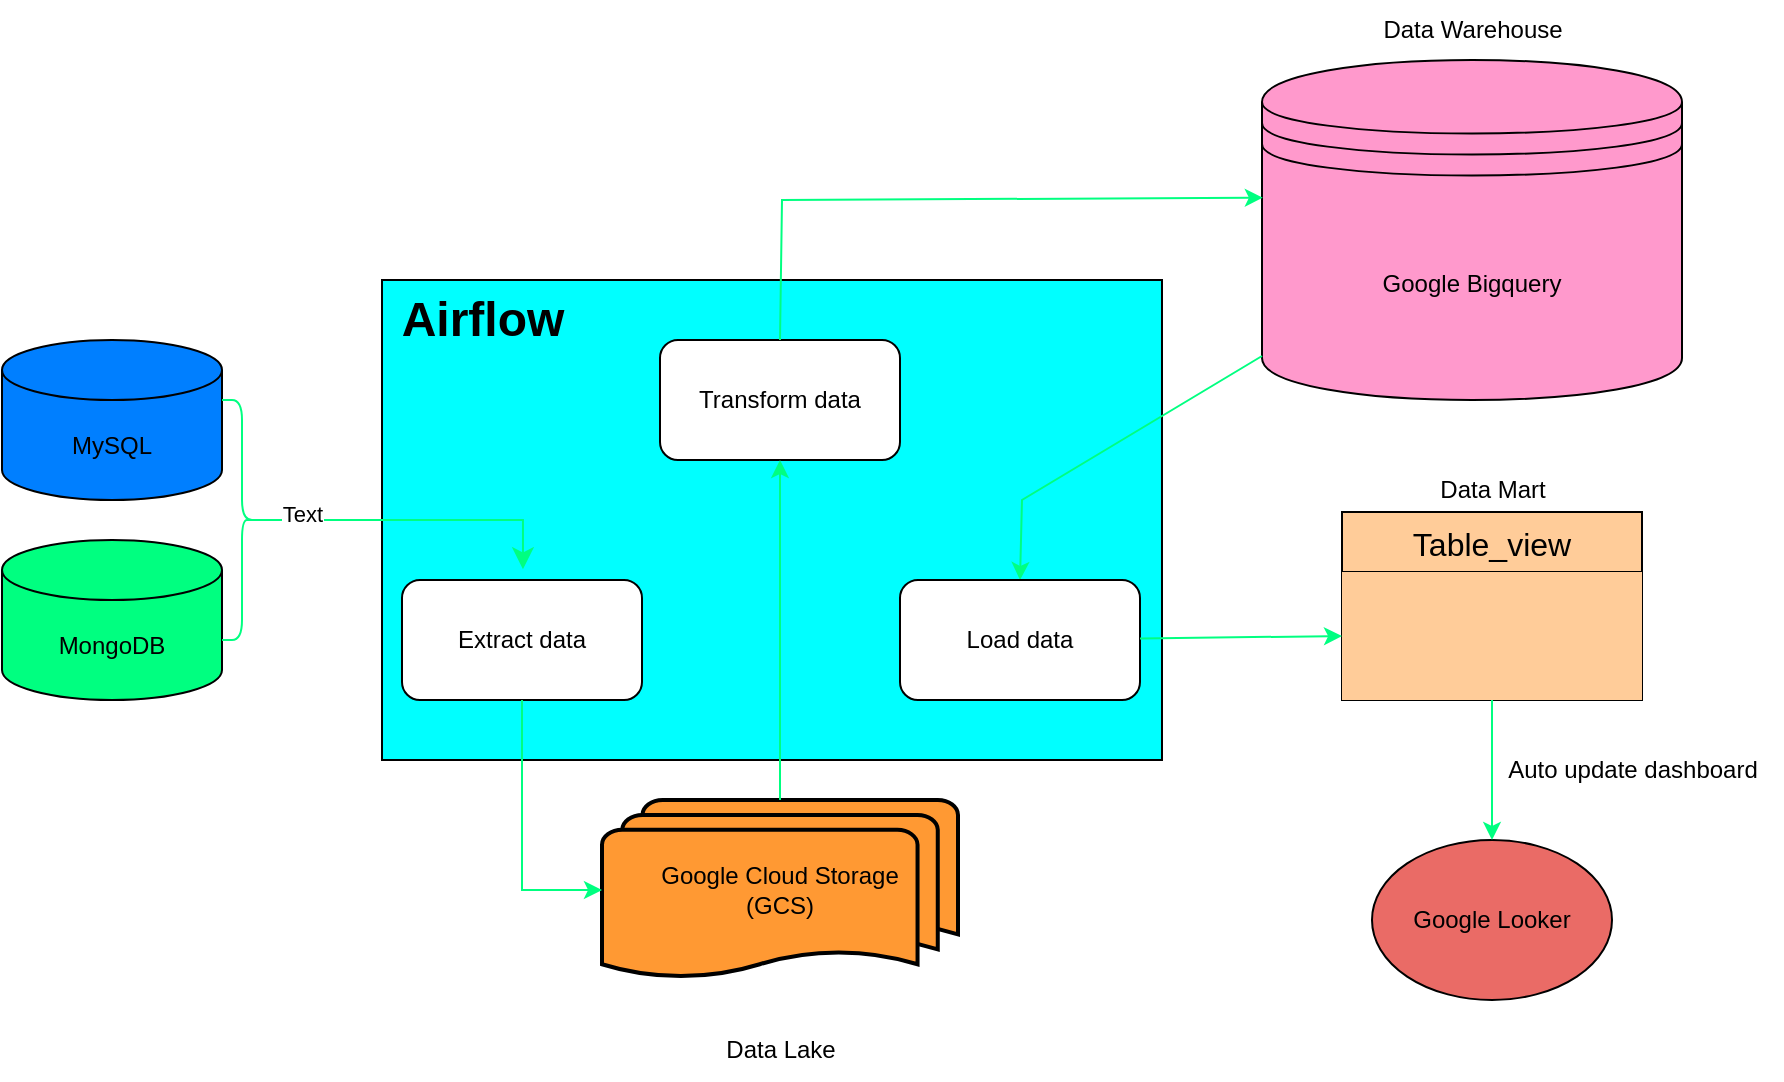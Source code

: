 <mxfile version="22.0.8" type="github">
  <diagram name="Trang-1" id="rsTrPgpdYaaQ_Xsguely">
    <mxGraphModel dx="2222" dy="652" grid="1" gridSize="10" guides="1" tooltips="1" connect="1" arrows="1" fold="1" page="1" pageScale="1" pageWidth="827" pageHeight="1169" math="0" shadow="0">
      <root>
        <mxCell id="0" />
        <mxCell id="1" parent="0" />
        <mxCell id="7S6xeoXfTRGh5N-Alklt-53" value="" style="rounded=0;whiteSpace=wrap;html=1;fillColor=#00FFFF;" parent="1" vertex="1">
          <mxGeometry x="120" y="160" width="390" height="240" as="geometry" />
        </mxCell>
        <mxCell id="7S6xeoXfTRGh5N-Alklt-1" value="MongoDB" style="shape=cylinder3;whiteSpace=wrap;html=1;boundedLbl=1;backgroundOutline=1;size=15;fillColor=#00FF80;" parent="1" vertex="1">
          <mxGeometry x="-70" y="290" width="110" height="80" as="geometry" />
        </mxCell>
        <mxCell id="7S6xeoXfTRGh5N-Alklt-2" value="MySQL" style="shape=cylinder3;whiteSpace=wrap;html=1;boundedLbl=1;backgroundOutline=1;size=15;fillColor=#007FFF;" parent="1" vertex="1">
          <mxGeometry x="-70" y="190" width="110" height="80" as="geometry" />
        </mxCell>
        <mxCell id="7S6xeoXfTRGh5N-Alklt-3" value="Extract data" style="rounded=1;whiteSpace=wrap;html=1;" parent="1" vertex="1">
          <mxGeometry x="130" y="310" width="120" height="60" as="geometry" />
        </mxCell>
        <mxCell id="7S6xeoXfTRGh5N-Alklt-9" value="Transform data" style="rounded=1;whiteSpace=wrap;html=1;" parent="1" vertex="1">
          <mxGeometry x="259" y="190" width="120" height="60" as="geometry" />
        </mxCell>
        <mxCell id="7S6xeoXfTRGh5N-Alklt-12" value="Data Lake" style="text;html=1;align=center;verticalAlign=middle;resizable=0;points=[];autosize=1;strokeColor=none;fillColor=none;" parent="1" vertex="1">
          <mxGeometry x="279" y="530" width="80" height="30" as="geometry" />
        </mxCell>
        <mxCell id="7S6xeoXfTRGh5N-Alklt-13" value="Google Bigquery" style="shape=datastore;whiteSpace=wrap;html=1;fillColor=#FF99CC;" parent="1" vertex="1">
          <mxGeometry x="560" y="50" width="210" height="170" as="geometry" />
        </mxCell>
        <mxCell id="7S6xeoXfTRGh5N-Alklt-27" value="Table_view" style="shape=table;startSize=30;container=1;collapsible=0;childLayout=tableLayout;strokeColor=default;fontSize=16;fillColor=#FFCC99;" parent="1" vertex="1">
          <mxGeometry x="600" y="276" width="150" height="94.0" as="geometry" />
        </mxCell>
        <mxCell id="7S6xeoXfTRGh5N-Alklt-28" value="" style="shape=tableRow;horizontal=0;startSize=0;swimlaneHead=0;swimlaneBody=0;strokeColor=inherit;top=0;left=0;bottom=0;right=0;collapsible=0;dropTarget=0;fillColor=none;points=[[0,0.5],[1,0.5]];portConstraint=eastwest;fontSize=16;" parent="7S6xeoXfTRGh5N-Alklt-27" vertex="1">
          <mxGeometry y="30" width="150" height="20" as="geometry" />
        </mxCell>
        <mxCell id="7S6xeoXfTRGh5N-Alklt-29" value="" style="shape=partialRectangle;html=1;whiteSpace=wrap;connectable=0;strokeColor=inherit;overflow=hidden;fillColor=#FFCC99;top=0;left=0;bottom=0;right=0;pointerEvents=1;fontSize=16;" parent="7S6xeoXfTRGh5N-Alklt-28" vertex="1">
          <mxGeometry width="50" height="20" as="geometry">
            <mxRectangle width="50" height="20" as="alternateBounds" />
          </mxGeometry>
        </mxCell>
        <mxCell id="7S6xeoXfTRGh5N-Alklt-30" value="" style="shape=partialRectangle;html=1;whiteSpace=wrap;connectable=0;strokeColor=inherit;overflow=hidden;fillColor=#FFCC99;top=0;left=0;bottom=0;right=0;pointerEvents=1;fontSize=16;" parent="7S6xeoXfTRGh5N-Alklt-28" vertex="1">
          <mxGeometry x="50" width="45" height="20" as="geometry">
            <mxRectangle width="45" height="20" as="alternateBounds" />
          </mxGeometry>
        </mxCell>
        <mxCell id="7S6xeoXfTRGh5N-Alklt-31" value="" style="shape=partialRectangle;html=1;whiteSpace=wrap;connectable=0;strokeColor=inherit;overflow=hidden;fillColor=#FFCC99;top=0;left=0;bottom=0;right=0;pointerEvents=1;fontSize=16;" parent="7S6xeoXfTRGh5N-Alklt-28" vertex="1">
          <mxGeometry x="95" width="55" height="20" as="geometry">
            <mxRectangle width="55" height="20" as="alternateBounds" />
          </mxGeometry>
        </mxCell>
        <mxCell id="7S6xeoXfTRGh5N-Alklt-32" value="" style="shape=tableRow;horizontal=0;startSize=0;swimlaneHead=0;swimlaneBody=0;strokeColor=inherit;top=0;left=0;bottom=0;right=0;collapsible=0;dropTarget=0;fillColor=none;points=[[0,0.5],[1,0.5]];portConstraint=eastwest;fontSize=16;" parent="7S6xeoXfTRGh5N-Alklt-27" vertex="1">
          <mxGeometry y="50" width="150" height="24" as="geometry" />
        </mxCell>
        <mxCell id="7S6xeoXfTRGh5N-Alklt-33" value="" style="shape=partialRectangle;html=1;whiteSpace=wrap;connectable=0;strokeColor=inherit;overflow=hidden;fillColor=#FFCC99;top=0;left=0;bottom=0;right=0;pointerEvents=1;fontSize=16;" parent="7S6xeoXfTRGh5N-Alklt-32" vertex="1">
          <mxGeometry width="50" height="24" as="geometry">
            <mxRectangle width="50" height="24" as="alternateBounds" />
          </mxGeometry>
        </mxCell>
        <mxCell id="7S6xeoXfTRGh5N-Alklt-34" value="" style="shape=partialRectangle;html=1;whiteSpace=wrap;connectable=0;strokeColor=inherit;overflow=hidden;fillColor=#FFCC99;top=0;left=0;bottom=0;right=0;pointerEvents=1;fontSize=16;" parent="7S6xeoXfTRGh5N-Alklt-32" vertex="1">
          <mxGeometry x="50" width="45" height="24" as="geometry">
            <mxRectangle width="45" height="24" as="alternateBounds" />
          </mxGeometry>
        </mxCell>
        <mxCell id="7S6xeoXfTRGh5N-Alklt-35" value="" style="shape=partialRectangle;html=1;whiteSpace=wrap;connectable=0;strokeColor=inherit;overflow=hidden;fillColor=#FFCC99;top=0;left=0;bottom=0;right=0;pointerEvents=1;fontSize=16;" parent="7S6xeoXfTRGh5N-Alklt-32" vertex="1">
          <mxGeometry x="95" width="55" height="24" as="geometry">
            <mxRectangle width="55" height="24" as="alternateBounds" />
          </mxGeometry>
        </mxCell>
        <mxCell id="7S6xeoXfTRGh5N-Alklt-36" value="" style="shape=tableRow;horizontal=0;startSize=0;swimlaneHead=0;swimlaneBody=0;strokeColor=inherit;top=0;left=0;bottom=0;right=0;collapsible=0;dropTarget=0;fillColor=none;points=[[0,0.5],[1,0.5]];portConstraint=eastwest;fontSize=16;" parent="7S6xeoXfTRGh5N-Alklt-27" vertex="1">
          <mxGeometry y="74" width="150" height="20" as="geometry" />
        </mxCell>
        <mxCell id="7S6xeoXfTRGh5N-Alklt-37" value="" style="shape=partialRectangle;html=1;whiteSpace=wrap;connectable=0;strokeColor=inherit;overflow=hidden;fillColor=#FFCC99;top=0;left=0;bottom=0;right=0;pointerEvents=1;fontSize=16;" parent="7S6xeoXfTRGh5N-Alklt-36" vertex="1">
          <mxGeometry width="50" height="20" as="geometry">
            <mxRectangle width="50" height="20" as="alternateBounds" />
          </mxGeometry>
        </mxCell>
        <mxCell id="7S6xeoXfTRGh5N-Alklt-38" value="" style="shape=partialRectangle;html=1;whiteSpace=wrap;connectable=0;strokeColor=inherit;overflow=hidden;fillColor=#FFCC99;top=0;left=0;bottom=0;right=0;pointerEvents=1;fontSize=16;" parent="7S6xeoXfTRGh5N-Alklt-36" vertex="1">
          <mxGeometry x="50" width="45" height="20" as="geometry">
            <mxRectangle width="45" height="20" as="alternateBounds" />
          </mxGeometry>
        </mxCell>
        <mxCell id="7S6xeoXfTRGh5N-Alklt-39" value="" style="shape=partialRectangle;html=1;whiteSpace=wrap;connectable=0;strokeColor=inherit;overflow=hidden;fillColor=#FFCC99;top=0;left=0;bottom=0;right=0;pointerEvents=1;fontSize=16;" parent="7S6xeoXfTRGh5N-Alklt-36" vertex="1">
          <mxGeometry x="95" width="55" height="20" as="geometry">
            <mxRectangle width="55" height="20" as="alternateBounds" />
          </mxGeometry>
        </mxCell>
        <mxCell id="7S6xeoXfTRGh5N-Alklt-40" value="Data Mart" style="text;html=1;align=center;verticalAlign=middle;resizable=0;points=[];autosize=1;strokeColor=none;fillColor=none;" parent="1" vertex="1">
          <mxGeometry x="635" y="250" width="80" height="30" as="geometry" />
        </mxCell>
        <mxCell id="7S6xeoXfTRGh5N-Alklt-41" value="" style="endArrow=classic;html=1;rounded=0;entryX=0.5;entryY=0;entryDx=0;entryDy=0;strokeColor=#00FF80;" parent="1" source="7S6xeoXfTRGh5N-Alklt-13" target="7S6xeoXfTRGh5N-Alklt-51" edge="1">
          <mxGeometry width="50" height="50" relative="1" as="geometry">
            <mxPoint x="480" y="430" as="sourcePoint" />
            <mxPoint x="570" y="340" as="targetPoint" />
            <Array as="points">
              <mxPoint x="440" y="270" />
            </Array>
          </mxGeometry>
        </mxCell>
        <mxCell id="7S6xeoXfTRGh5N-Alklt-42" value="Google Cloud Storage&lt;br&gt;(GCS)&lt;br&gt;" style="strokeWidth=2;html=1;shape=mxgraph.flowchart.multi-document;whiteSpace=wrap;fillColor=#FF9933;" parent="1" vertex="1">
          <mxGeometry x="230" y="420" width="178" height="90" as="geometry" />
        </mxCell>
        <mxCell id="7S6xeoXfTRGh5N-Alklt-43" value="Data Warehouse" style="text;html=1;align=center;verticalAlign=middle;resizable=0;points=[];autosize=1;strokeColor=none;fillColor=none;" parent="1" vertex="1">
          <mxGeometry x="610" y="20" width="110" height="30" as="geometry" />
        </mxCell>
        <mxCell id="7S6xeoXfTRGh5N-Alklt-46" value="" style="endArrow=classic;html=1;rounded=0;exitX=0.5;exitY=0;exitDx=0;exitDy=0;exitPerimeter=0;entryX=0.5;entryY=1;entryDx=0;entryDy=0;strokeColor=#00FF80;" parent="1" source="7S6xeoXfTRGh5N-Alklt-42" target="7S6xeoXfTRGh5N-Alklt-9" edge="1">
          <mxGeometry width="50" height="50" relative="1" as="geometry">
            <mxPoint x="480" y="350" as="sourcePoint" />
            <mxPoint x="530" y="300" as="targetPoint" />
          </mxGeometry>
        </mxCell>
        <mxCell id="7S6xeoXfTRGh5N-Alklt-51" value="Load data" style="rounded=1;whiteSpace=wrap;html=1;" parent="1" vertex="1">
          <mxGeometry x="379" y="310" width="120" height="60" as="geometry" />
        </mxCell>
        <mxCell id="7S6xeoXfTRGh5N-Alklt-56" value="" style="shape=curlyBracket;whiteSpace=wrap;html=1;rounded=1;flipH=1;labelPosition=right;verticalLabelPosition=middle;align=left;verticalAlign=middle;strokeColor=#00FF80;" parent="1" vertex="1">
          <mxGeometry x="40" y="220" width="20" height="120" as="geometry" />
        </mxCell>
        <mxCell id="7S6xeoXfTRGh5N-Alklt-57" value="" style="edgeStyle=elbowEdgeStyle;elbow=vertical;endArrow=classic;html=1;curved=0;rounded=0;endSize=8;startSize=8;exitX=0.1;exitY=0.5;exitDx=0;exitDy=0;exitPerimeter=0;entryX=0.504;entryY=-0.089;entryDx=0;entryDy=0;entryPerimeter=0;strokeColor=#00FF80;" parent="1" source="7S6xeoXfTRGh5N-Alklt-56" target="7S6xeoXfTRGh5N-Alklt-3" edge="1">
          <mxGeometry width="50" height="50" relative="1" as="geometry">
            <mxPoint x="480" y="260" as="sourcePoint" />
            <mxPoint x="530" y="210" as="targetPoint" />
            <Array as="points">
              <mxPoint x="170" y="280" />
            </Array>
          </mxGeometry>
        </mxCell>
        <mxCell id="FsxJKdzcTOnlQs6xAnH--7" value="Text" style="edgeLabel;html=1;align=center;verticalAlign=middle;resizable=0;points=[];" vertex="1" connectable="0" parent="7S6xeoXfTRGh5N-Alklt-57">
          <mxGeometry x="-0.724" y="3" relative="1" as="geometry">
            <mxPoint as="offset" />
          </mxGeometry>
        </mxCell>
        <mxCell id="7S6xeoXfTRGh5N-Alklt-59" value="" style="endArrow=classic;html=1;rounded=0;exitX=0.5;exitY=0;exitDx=0;exitDy=0;entryX=0.002;entryY=0.405;entryDx=0;entryDy=0;entryPerimeter=0;fillColor=#00FF80;strokeColor=#00FF80;" parent="1" source="7S6xeoXfTRGh5N-Alklt-9" target="7S6xeoXfTRGh5N-Alklt-13" edge="1">
          <mxGeometry width="50" height="50" relative="1" as="geometry">
            <mxPoint x="329" y="430" as="sourcePoint" />
            <mxPoint x="329" y="260" as="targetPoint" />
            <Array as="points">
              <mxPoint x="320" y="120" />
            </Array>
          </mxGeometry>
        </mxCell>
        <mxCell id="7S6xeoXfTRGh5N-Alklt-63" style="edgeStyle=orthogonalEdgeStyle;rounded=0;orthogonalLoop=1;jettySize=auto;html=1;exitX=0.5;exitY=1;exitDx=0;exitDy=0;entryX=0;entryY=0.5;entryDx=0;entryDy=0;entryPerimeter=0;strokeColor=#00FF80;" parent="1" source="7S6xeoXfTRGh5N-Alklt-3" target="7S6xeoXfTRGh5N-Alklt-42" edge="1">
          <mxGeometry relative="1" as="geometry" />
        </mxCell>
        <mxCell id="FsxJKdzcTOnlQs6xAnH--1" value="&lt;b&gt;&lt;font style=&quot;font-size: 24px;&quot;&gt;Airflow&lt;/font&gt;&lt;/b&gt;" style="text;html=1;align=center;verticalAlign=middle;resizable=0;points=[];autosize=1;strokeColor=none;fillColor=none;" vertex="1" parent="1">
          <mxGeometry x="120" y="160" width="100" height="40" as="geometry" />
        </mxCell>
        <mxCell id="FsxJKdzcTOnlQs6xAnH--2" value="" style="endArrow=classic;html=1;rounded=0;entryX=0;entryY=0.5;entryDx=0;entryDy=0;strokeColor=#00FF80;" edge="1" parent="1" source="7S6xeoXfTRGh5N-Alklt-51" target="7S6xeoXfTRGh5N-Alklt-32">
          <mxGeometry width="50" height="50" relative="1" as="geometry">
            <mxPoint x="470" y="410" as="sourcePoint" />
            <mxPoint x="520" y="360" as="targetPoint" />
          </mxGeometry>
        </mxCell>
        <mxCell id="FsxJKdzcTOnlQs6xAnH--3" value="Google Looker" style="ellipse;whiteSpace=wrap;html=1;fillColor=#EA6B66;" vertex="1" parent="1">
          <mxGeometry x="615" y="440" width="120" height="80" as="geometry" />
        </mxCell>
        <mxCell id="FsxJKdzcTOnlQs6xAnH--5" value="" style="endArrow=classic;html=1;rounded=0;entryX=0.5;entryY=0;entryDx=0;entryDy=0;strokeColor=#00FF80;" edge="1" parent="1" source="7S6xeoXfTRGh5N-Alklt-36" target="FsxJKdzcTOnlQs6xAnH--3">
          <mxGeometry width="50" height="50" relative="1" as="geometry">
            <mxPoint x="470" y="320" as="sourcePoint" />
            <mxPoint x="520" y="270" as="targetPoint" />
          </mxGeometry>
        </mxCell>
        <mxCell id="FsxJKdzcTOnlQs6xAnH--6" value="Auto update dashboard&lt;br&gt;" style="text;html=1;align=center;verticalAlign=middle;resizable=0;points=[];autosize=1;strokeColor=none;fillColor=none;" vertex="1" parent="1">
          <mxGeometry x="670" y="390" width="150" height="30" as="geometry" />
        </mxCell>
      </root>
    </mxGraphModel>
  </diagram>
</mxfile>

